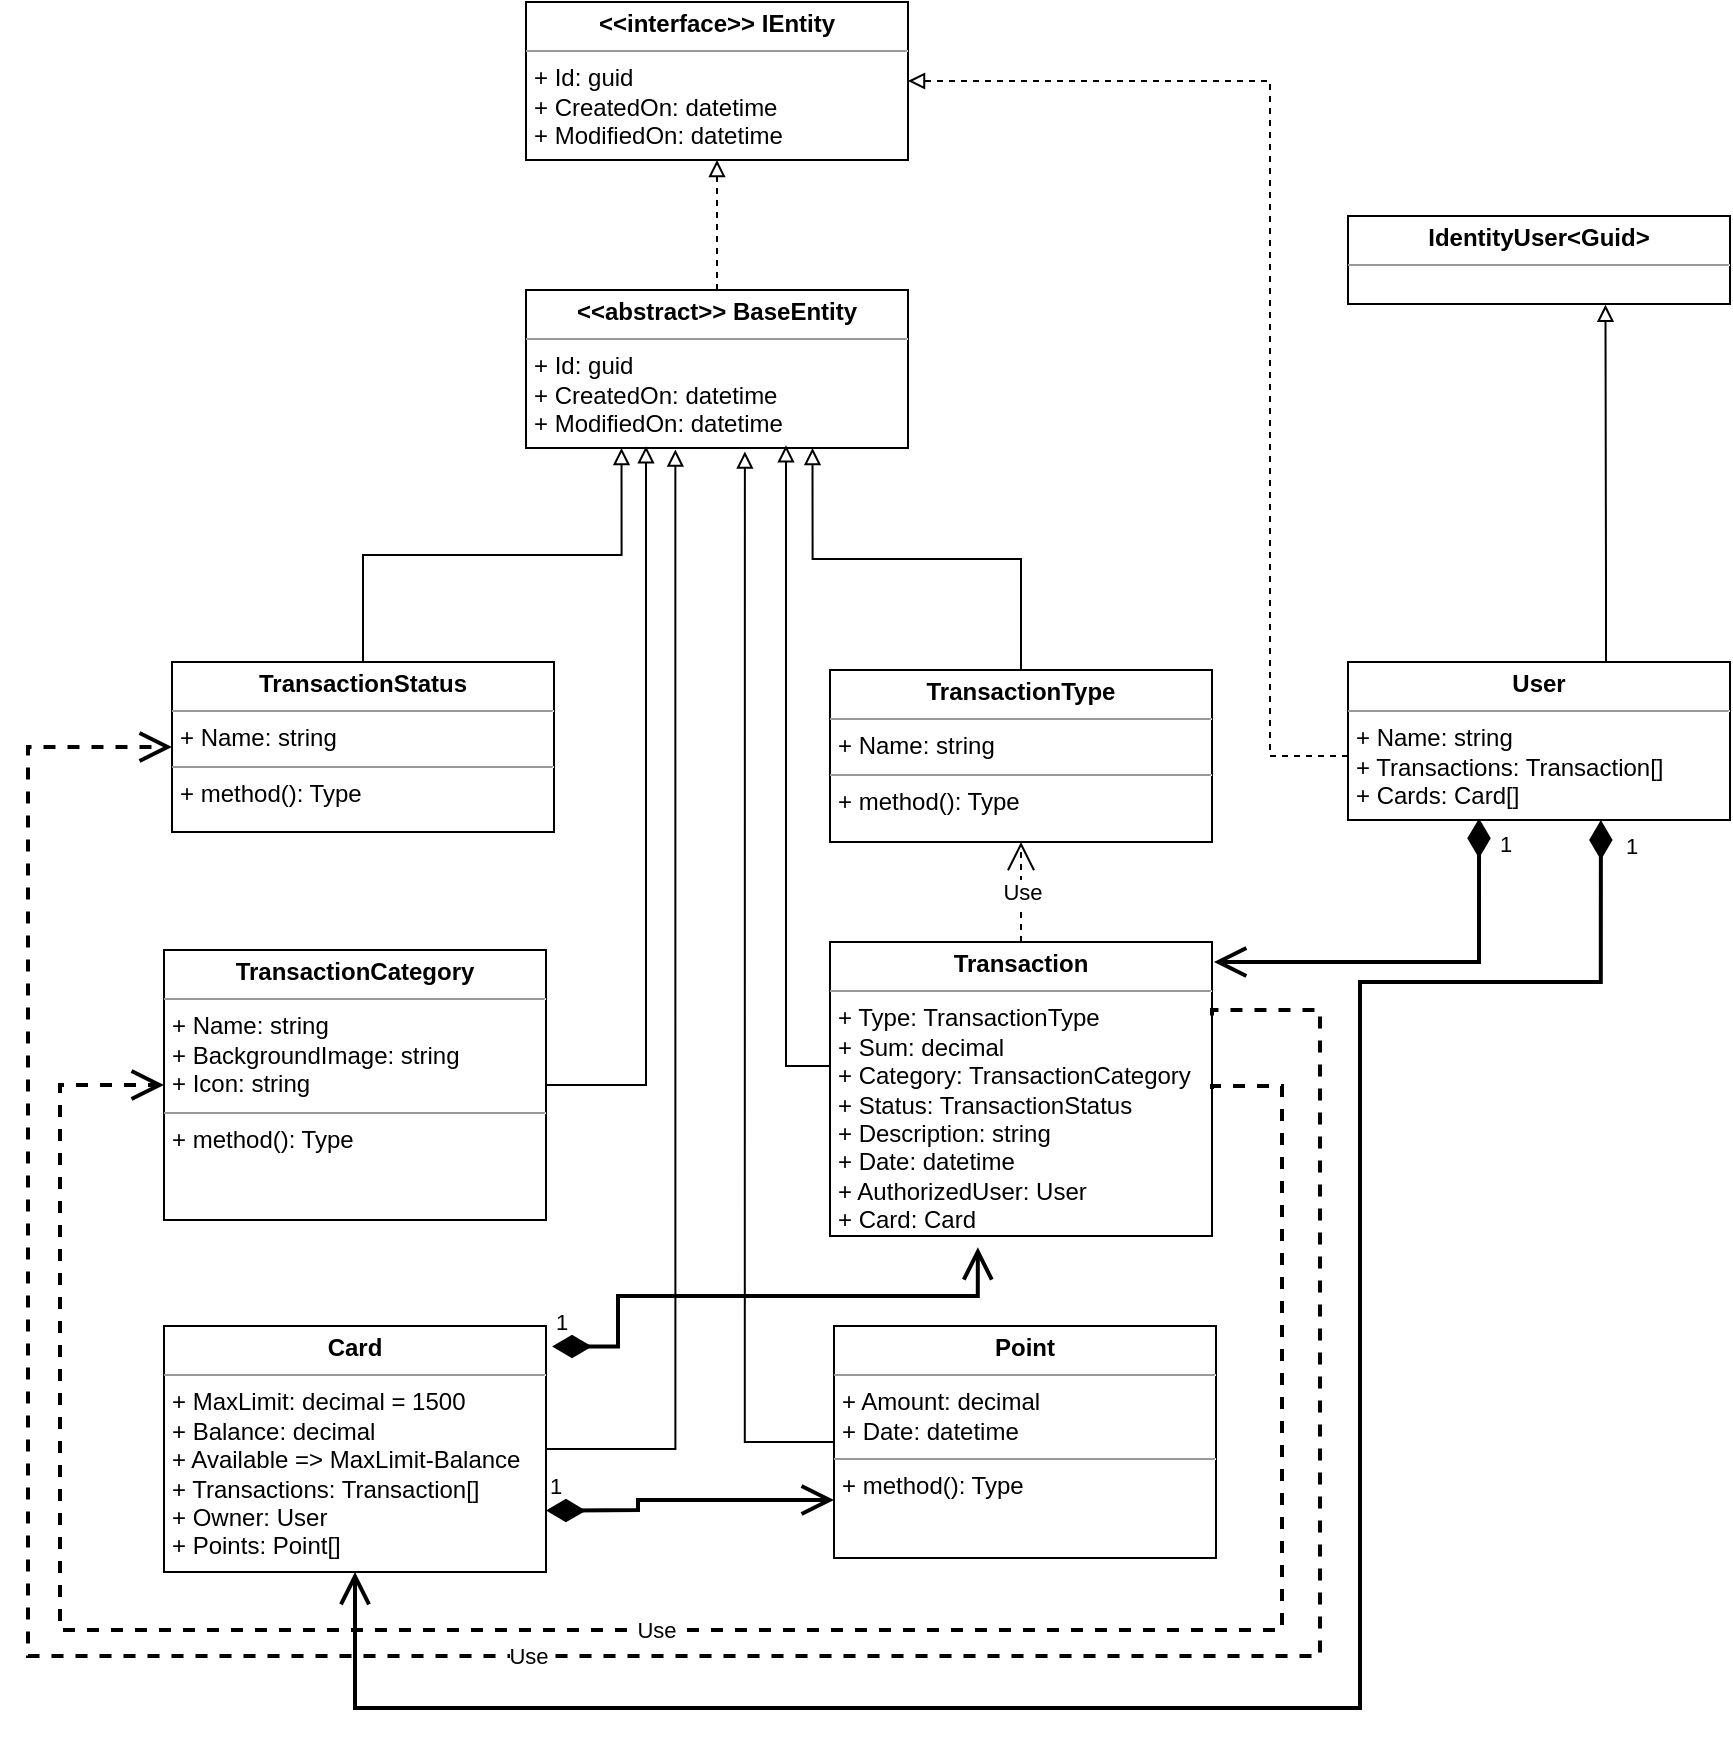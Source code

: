 <mxfile version="22.1.11" type="device">
  <diagram name="Page-1" id="I7hi7xmiuWS7Q23obebq">
    <mxGraphModel dx="2280" dy="1277" grid="0" gridSize="10" guides="1" tooltips="1" connect="1" arrows="1" fold="1" page="0" pageScale="1" pageWidth="850" pageHeight="1100" math="0" shadow="0">
      <root>
        <mxCell id="0" />
        <mxCell id="1" parent="0" />
        <mxCell id="vbRaq3kTPi2Ip9WFAjKs-2" value="&lt;p style=&quot;margin:0px;margin-top:4px;text-align:center;&quot;&gt;&lt;b&gt;Card&lt;/b&gt;&lt;/p&gt;&lt;hr size=&quot;1&quot;&gt;&lt;p style=&quot;margin:0px;margin-left:4px;&quot;&gt;+ MaxLimit: decimal = 1500&lt;/p&gt;&lt;p style=&quot;margin:0px;margin-left:4px;&quot;&gt;+ Balance: decimal&lt;/p&gt;&lt;p style=&quot;margin:0px;margin-left:4px;&quot;&gt;+ Available =&amp;gt; MaxLimit-Balance&lt;/p&gt;&lt;p style=&quot;margin:0px;margin-left:4px;&quot;&gt;+ Transactions: Transaction[]&lt;/p&gt;&lt;p style=&quot;margin:0px;margin-left:4px;&quot;&gt;+ Owner: User&lt;/p&gt;&lt;p style=&quot;margin:0px;margin-left:4px;&quot;&gt;+ Points: Point[]&lt;/p&gt;&lt;hr size=&quot;1&quot;&gt;&lt;p style=&quot;margin:0px;margin-left:4px;&quot;&gt;+ method(): Type&lt;/p&gt;" style="verticalAlign=top;align=left;overflow=fill;fontSize=12;fontFamily=Helvetica;html=1;whiteSpace=wrap;" parent="1" vertex="1">
          <mxGeometry x="-494" y="588" width="191" height="123" as="geometry" />
        </mxCell>
        <mxCell id="vbRaq3kTPi2Ip9WFAjKs-3" value="&lt;p style=&quot;margin:0px;margin-top:4px;text-align:center;&quot;&gt;&lt;b&gt;Point&lt;/b&gt;&lt;/p&gt;&lt;hr size=&quot;1&quot;&gt;&lt;p style=&quot;margin:0px;margin-left:4px;&quot;&gt;+ Amount: decimal&lt;br&gt;&lt;/p&gt;&lt;p style=&quot;margin:0px;margin-left:4px;&quot;&gt;+ Date: datetime&lt;/p&gt;&lt;hr size=&quot;1&quot;&gt;&lt;p style=&quot;margin:0px;margin-left:4px;&quot;&gt;+ method(): Type&lt;/p&gt;" style="verticalAlign=top;align=left;overflow=fill;fontSize=12;fontFamily=Helvetica;html=1;whiteSpace=wrap;" parent="1" vertex="1">
          <mxGeometry x="-159" y="588" width="191" height="116" as="geometry" />
        </mxCell>
        <mxCell id="vbRaq3kTPi2Ip9WFAjKs-4" value="&lt;p style=&quot;margin:0px;margin-top:4px;text-align:center;&quot;&gt;&lt;b&gt;Transaction&lt;/b&gt;&lt;/p&gt;&lt;hr size=&quot;1&quot;&gt;&lt;p style=&quot;margin:0px;margin-left:4px;&quot;&gt;+ Type: TransactionType&lt;br&gt;&lt;/p&gt;&lt;p style=&quot;margin:0px;margin-left:4px;&quot;&gt;+ Sum: decimal&lt;/p&gt;&lt;p style=&quot;margin:0px;margin-left:4px;&quot;&gt;+ Category: TransactionCategory&lt;/p&gt;&lt;p style=&quot;margin:0px;margin-left:4px;&quot;&gt;+ Status: TransactionStatus&lt;/p&gt;&lt;p style=&quot;margin:0px;margin-left:4px;&quot;&gt;+ Description: string&lt;/p&gt;&lt;p style=&quot;margin:0px;margin-left:4px;&quot;&gt;+ Date: datetime&lt;/p&gt;&lt;p style=&quot;margin:0px;margin-left:4px;&quot;&gt;+ AuthorizedUser: User&lt;/p&gt;&lt;p style=&quot;margin:0px;margin-left:4px;&quot;&gt;+ Card: Card&lt;/p&gt;&lt;hr size=&quot;1&quot;&gt;&lt;p style=&quot;margin:0px;margin-left:4px;&quot;&gt;+ method(): Type&lt;/p&gt;" style="verticalAlign=top;align=left;overflow=fill;fontSize=12;fontFamily=Helvetica;html=1;whiteSpace=wrap;" parent="1" vertex="1">
          <mxGeometry x="-161" y="396" width="191" height="147" as="geometry" />
        </mxCell>
        <mxCell id="3CAdNmjqK5oyiNQosnCL-7" style="edgeStyle=orthogonalEdgeStyle;rounded=0;orthogonalLoop=1;jettySize=auto;html=1;entryX=0.75;entryY=1;entryDx=0;entryDy=0;endArrow=block;endFill=0;" edge="1" parent="1" source="vbRaq3kTPi2Ip9WFAjKs-5" target="3CAdNmjqK5oyiNQosnCL-5">
          <mxGeometry relative="1" as="geometry" />
        </mxCell>
        <mxCell id="vbRaq3kTPi2Ip9WFAjKs-5" value="&lt;p style=&quot;margin:0px;margin-top:4px;text-align:center;&quot;&gt;&lt;b&gt;TransactionType&lt;/b&gt;&lt;/p&gt;&lt;hr size=&quot;1&quot;&gt;&lt;p style=&quot;margin:0px;margin-left:4px;&quot;&gt;+ Name: string&lt;br&gt;&lt;/p&gt;&lt;hr size=&quot;1&quot;&gt;&lt;p style=&quot;margin:0px;margin-left:4px;&quot;&gt;+ method(): Type&lt;/p&gt;" style="verticalAlign=top;align=left;overflow=fill;fontSize=12;fontFamily=Helvetica;html=1;whiteSpace=wrap;" parent="1" vertex="1">
          <mxGeometry x="-161" y="260" width="191" height="86" as="geometry" />
        </mxCell>
        <mxCell id="3CAdNmjqK5oyiNQosnCL-8" style="edgeStyle=orthogonalEdgeStyle;rounded=0;orthogonalLoop=1;jettySize=auto;html=1;entryX=0.25;entryY=1;entryDx=0;entryDy=0;endArrow=block;endFill=0;" edge="1" parent="1" source="vbRaq3kTPi2Ip9WFAjKs-8" target="3CAdNmjqK5oyiNQosnCL-5">
          <mxGeometry relative="1" as="geometry" />
        </mxCell>
        <mxCell id="vbRaq3kTPi2Ip9WFAjKs-8" value="&lt;p style=&quot;margin:0px;margin-top:4px;text-align:center;&quot;&gt;&lt;b&gt;TransactionStatus&lt;/b&gt;&lt;/p&gt;&lt;hr size=&quot;1&quot;&gt;&lt;p style=&quot;margin:0px;margin-left:4px;&quot;&gt;+ Name: string&lt;br&gt;&lt;/p&gt;&lt;hr size=&quot;1&quot;&gt;&lt;p style=&quot;margin:0px;margin-left:4px;&quot;&gt;+ method(): Type&lt;/p&gt;" style="verticalAlign=top;align=left;overflow=fill;fontSize=12;fontFamily=Helvetica;html=1;whiteSpace=wrap;" parent="1" vertex="1">
          <mxGeometry x="-490" y="256" width="191" height="85" as="geometry" />
        </mxCell>
        <mxCell id="3CAdNmjqK5oyiNQosnCL-13" style="edgeStyle=orthogonalEdgeStyle;rounded=0;orthogonalLoop=1;jettySize=auto;html=1;entryX=1;entryY=0.5;entryDx=0;entryDy=0;endArrow=block;endFill=0;dashed=1;" edge="1" parent="1" source="vbRaq3kTPi2Ip9WFAjKs-9" target="3CAdNmjqK5oyiNQosnCL-1">
          <mxGeometry relative="1" as="geometry">
            <Array as="points">
              <mxPoint x="59" y="303" />
              <mxPoint x="59" y="-34" />
            </Array>
          </mxGeometry>
        </mxCell>
        <mxCell id="vbRaq3kTPi2Ip9WFAjKs-9" value="&lt;p style=&quot;margin:0px;margin-top:4px;text-align:center;&quot;&gt;&lt;b&gt;User&lt;/b&gt;&lt;/p&gt;&lt;hr size=&quot;1&quot;&gt;&lt;p style=&quot;margin:0px;margin-left:4px;&quot;&gt;+ Name: string&lt;br&gt;&lt;/p&gt;&lt;p style=&quot;margin:0px;margin-left:4px;&quot;&gt;+ Transactions: Transaction[]&lt;/p&gt;&lt;p style=&quot;margin:0px;margin-left:4px;&quot;&gt;+ Cards: Card[]&lt;/p&gt;&lt;hr size=&quot;1&quot;&gt;&lt;p style=&quot;margin:0px;margin-left:4px;&quot;&gt;+ method(): Type&lt;/p&gt;" style="verticalAlign=top;align=left;overflow=fill;fontSize=12;fontFamily=Helvetica;html=1;whiteSpace=wrap;" parent="1" vertex="1">
          <mxGeometry x="98" y="256" width="191" height="79" as="geometry" />
        </mxCell>
        <mxCell id="vbRaq3kTPi2Ip9WFAjKs-10" value="&lt;p style=&quot;margin:0px;margin-top:4px;text-align:center;&quot;&gt;&lt;b&gt;TransactionCategory&lt;/b&gt;&lt;/p&gt;&lt;hr size=&quot;1&quot;&gt;&lt;p style=&quot;margin:0px;margin-left:4px;&quot;&gt;+ Name: string&lt;br&gt;&lt;/p&gt;&lt;p style=&quot;margin:0px;margin-left:4px;&quot;&gt;+ BackgroundImage: string&lt;/p&gt;&lt;p style=&quot;margin:0px;margin-left:4px;&quot;&gt;+ Icon: string&lt;br&gt;&lt;/p&gt;&lt;hr size=&quot;1&quot;&gt;&lt;p style=&quot;margin:0px;margin-left:4px;&quot;&gt;+ method(): Type&lt;/p&gt;" style="verticalAlign=top;align=left;overflow=fill;fontSize=12;fontFamily=Helvetica;html=1;whiteSpace=wrap;" parent="1" vertex="1">
          <mxGeometry x="-494" y="400" width="191" height="135" as="geometry" />
        </mxCell>
        <mxCell id="3CAdNmjqK5oyiNQosnCL-1" value="&lt;p style=&quot;margin:0px;margin-top:4px;text-align:center;&quot;&gt;&lt;b&gt;&amp;lt;&amp;lt;interface&amp;gt;&amp;gt; IEntity&lt;/b&gt;&lt;/p&gt;&lt;hr size=&quot;1&quot;&gt;&lt;p style=&quot;margin:0px;margin-left:4px;&quot;&gt;+ Id: guid&lt;/p&gt;&lt;p style=&quot;margin:0px;margin-left:4px;&quot;&gt;+ CreatedOn: datetime&lt;br&gt;&lt;/p&gt;&lt;p style=&quot;margin:0px;margin-left:4px;&quot;&gt;+ ModifiedOn: datetime&lt;/p&gt;" style="verticalAlign=top;align=left;overflow=fill;fontSize=12;fontFamily=Helvetica;html=1;whiteSpace=wrap;" vertex="1" parent="1">
          <mxGeometry x="-313" y="-74" width="191" height="79" as="geometry" />
        </mxCell>
        <mxCell id="3CAdNmjqK5oyiNQosnCL-3" value="&lt;p style=&quot;margin:0px;margin-top:4px;text-align:center;&quot;&gt;&lt;b&gt;IdentityUser&amp;lt;Guid&amp;gt;&lt;/b&gt;&lt;/p&gt;&lt;hr size=&quot;1&quot;&gt;&lt;p style=&quot;margin:0px;margin-left:4px;&quot;&gt;&lt;br&gt;&lt;/p&gt;" style="verticalAlign=top;align=left;overflow=fill;fontSize=12;fontFamily=Helvetica;html=1;whiteSpace=wrap;" vertex="1" parent="1">
          <mxGeometry x="98" y="33" width="191" height="44" as="geometry" />
        </mxCell>
        <mxCell id="3CAdNmjqK5oyiNQosnCL-4" style="edgeStyle=orthogonalEdgeStyle;rounded=0;orthogonalLoop=1;jettySize=auto;html=1;entryX=0.674;entryY=1.008;entryDx=0;entryDy=0;entryPerimeter=0;endArrow=block;endFill=0;" edge="1" parent="1" source="vbRaq3kTPi2Ip9WFAjKs-9" target="3CAdNmjqK5oyiNQosnCL-3">
          <mxGeometry relative="1" as="geometry">
            <Array as="points">
              <mxPoint x="227" y="217" />
              <mxPoint x="227" y="217" />
            </Array>
          </mxGeometry>
        </mxCell>
        <mxCell id="3CAdNmjqK5oyiNQosnCL-6" style="edgeStyle=orthogonalEdgeStyle;rounded=0;orthogonalLoop=1;jettySize=auto;html=1;entryX=0.5;entryY=1;entryDx=0;entryDy=0;endArrow=block;endFill=0;dashed=1;" edge="1" parent="1" source="3CAdNmjqK5oyiNQosnCL-5" target="3CAdNmjqK5oyiNQosnCL-1">
          <mxGeometry relative="1" as="geometry" />
        </mxCell>
        <mxCell id="3CAdNmjqK5oyiNQosnCL-5" value="&lt;p style=&quot;margin:0px;margin-top:4px;text-align:center;&quot;&gt;&lt;b&gt;&amp;lt;&amp;lt;abstract&amp;gt;&amp;gt; BaseEntity&lt;/b&gt;&lt;/p&gt;&lt;hr size=&quot;1&quot;&gt;&lt;p style=&quot;margin:0px;margin-left:4px;&quot;&gt;+ Id: guid&lt;/p&gt;&lt;p style=&quot;margin:0px;margin-left:4px;&quot;&gt;+ CreatedOn: datetime&lt;br&gt;&lt;/p&gt;&lt;p style=&quot;margin:0px;margin-left:4px;&quot;&gt;+ ModifiedOn: datetime&lt;/p&gt;" style="verticalAlign=top;align=left;overflow=fill;fontSize=12;fontFamily=Helvetica;html=1;whiteSpace=wrap;" vertex="1" parent="1">
          <mxGeometry x="-313" y="70" width="191" height="79" as="geometry" />
        </mxCell>
        <mxCell id="3CAdNmjqK5oyiNQosnCL-9" style="edgeStyle=orthogonalEdgeStyle;rounded=0;orthogonalLoop=1;jettySize=auto;html=1;entryX=0.682;entryY=0.982;entryDx=0;entryDy=0;entryPerimeter=0;endArrow=block;endFill=0;" edge="1" parent="1" source="vbRaq3kTPi2Ip9WFAjKs-4" target="3CAdNmjqK5oyiNQosnCL-5">
          <mxGeometry relative="1" as="geometry">
            <Array as="points">
              <mxPoint x="-183" y="458" />
              <mxPoint x="-183" y="148" />
            </Array>
          </mxGeometry>
        </mxCell>
        <mxCell id="3CAdNmjqK5oyiNQosnCL-10" style="edgeStyle=orthogonalEdgeStyle;rounded=0;orthogonalLoop=1;jettySize=auto;html=1;entryX=0.316;entryY=0.988;entryDx=0;entryDy=0;entryPerimeter=0;endArrow=block;endFill=0;" edge="1" parent="1" source="vbRaq3kTPi2Ip9WFAjKs-10" target="3CAdNmjqK5oyiNQosnCL-5">
          <mxGeometry relative="1" as="geometry">
            <Array as="points">
              <mxPoint x="-253" y="468" />
              <mxPoint x="-253" y="148" />
            </Array>
          </mxGeometry>
        </mxCell>
        <mxCell id="3CAdNmjqK5oyiNQosnCL-11" style="edgeStyle=orthogonalEdgeStyle;rounded=0;orthogonalLoop=1;jettySize=auto;html=1;entryX=0.391;entryY=1.01;entryDx=0;entryDy=0;entryPerimeter=0;endArrow=block;endFill=0;" edge="1" parent="1" source="vbRaq3kTPi2Ip9WFAjKs-2" target="3CAdNmjqK5oyiNQosnCL-5">
          <mxGeometry relative="1" as="geometry">
            <Array as="points">
              <mxPoint x="-238" y="650" />
            </Array>
          </mxGeometry>
        </mxCell>
        <mxCell id="3CAdNmjqK5oyiNQosnCL-12" style="edgeStyle=orthogonalEdgeStyle;rounded=0;orthogonalLoop=1;jettySize=auto;html=1;entryX=0.573;entryY=1.022;entryDx=0;entryDy=0;entryPerimeter=0;endArrow=block;endFill=0;" edge="1" parent="1" source="vbRaq3kTPi2Ip9WFAjKs-3" target="3CAdNmjqK5oyiNQosnCL-5">
          <mxGeometry relative="1" as="geometry">
            <Array as="points">
              <mxPoint x="-204" y="646" />
            </Array>
          </mxGeometry>
        </mxCell>
        <mxCell id="3CAdNmjqK5oyiNQosnCL-14" value="Use" style="endArrow=open;endSize=12;dashed=1;html=1;rounded=0;entryX=0.5;entryY=1;entryDx=0;entryDy=0;exitX=0.5;exitY=0;exitDx=0;exitDy=0;edgeStyle=orthogonalEdgeStyle;" edge="1" parent="1" source="vbRaq3kTPi2Ip9WFAjKs-4" target="vbRaq3kTPi2Ip9WFAjKs-5">
          <mxGeometry width="160" relative="1" as="geometry">
            <mxPoint x="-305" y="444" as="sourcePoint" />
            <mxPoint x="-145" y="444" as="targetPoint" />
          </mxGeometry>
        </mxCell>
        <mxCell id="3CAdNmjqK5oyiNQosnCL-17" value="Use" style="endArrow=open;endSize=12;dashed=1;html=1;rounded=0;entryX=0;entryY=0.5;entryDx=0;entryDy=0;exitX=1;exitY=0.5;exitDx=0;exitDy=0;edgeStyle=orthogonalEdgeStyle;strokeWidth=2;" edge="1" parent="1" source="vbRaq3kTPi2Ip9WFAjKs-4" target="vbRaq3kTPi2Ip9WFAjKs-10">
          <mxGeometry width="160" relative="1" as="geometry">
            <mxPoint x="-305" y="470" as="sourcePoint" />
            <mxPoint x="-145" y="470" as="targetPoint" />
            <Array as="points">
              <mxPoint x="30" y="468" />
              <mxPoint x="65" y="468" />
              <mxPoint x="65" y="740" />
              <mxPoint x="-546" y="740" />
              <mxPoint x="-546" y="468" />
            </Array>
          </mxGeometry>
        </mxCell>
        <mxCell id="3CAdNmjqK5oyiNQosnCL-19" value="Use" style="endArrow=open;endSize=12;dashed=1;html=1;rounded=0;entryX=0;entryY=0.5;entryDx=0;entryDy=0;exitX=1;exitY=0.25;exitDx=0;exitDy=0;edgeStyle=orthogonalEdgeStyle;elbow=vertical;strokeWidth=2;" edge="1" parent="1" source="vbRaq3kTPi2Ip9WFAjKs-4" target="vbRaq3kTPi2Ip9WFAjKs-8">
          <mxGeometry width="160" relative="1" as="geometry">
            <mxPoint x="-305" y="470" as="sourcePoint" />
            <mxPoint x="-145" y="470" as="targetPoint" />
            <Array as="points">
              <mxPoint x="84" y="430" />
              <mxPoint x="84" y="753" />
              <mxPoint x="-562" y="753" />
              <mxPoint x="-562" y="299" />
            </Array>
          </mxGeometry>
        </mxCell>
        <mxCell id="3CAdNmjqK5oyiNQosnCL-20" value="1" style="endArrow=open;html=1;endSize=12;startArrow=diamondThin;startSize=14;startFill=1;edgeStyle=orthogonalEdgeStyle;align=left;verticalAlign=bottom;rounded=0;exitX=1.016;exitY=0.083;exitDx=0;exitDy=0;exitPerimeter=0;entryX=0.387;entryY=1.038;entryDx=0;entryDy=0;entryPerimeter=0;strokeWidth=2;" edge="1" parent="1" source="vbRaq3kTPi2Ip9WFAjKs-2" target="vbRaq3kTPi2Ip9WFAjKs-4">
          <mxGeometry x="-1" y="3" relative="1" as="geometry">
            <mxPoint x="-305" y="470" as="sourcePoint" />
            <mxPoint x="-145" y="470" as="targetPoint" />
            <Array as="points">
              <mxPoint x="-267" y="598" />
              <mxPoint x="-267" y="573" />
              <mxPoint x="-87" y="573" />
            </Array>
          </mxGeometry>
        </mxCell>
        <mxCell id="3CAdNmjqK5oyiNQosnCL-21" value="1" style="endArrow=open;html=1;endSize=12;startArrow=diamondThin;startSize=14;startFill=1;edgeStyle=orthogonalEdgeStyle;align=left;verticalAlign=bottom;rounded=0;exitX=1;exitY=0.75;exitDx=0;exitDy=0;entryX=0;entryY=0.75;entryDx=0;entryDy=0;strokeWidth=2;" edge="1" parent="1" source="vbRaq3kTPi2Ip9WFAjKs-2" target="vbRaq3kTPi2Ip9WFAjKs-3">
          <mxGeometry x="-1" y="3" relative="1" as="geometry">
            <mxPoint x="-290" y="608" as="sourcePoint" />
            <mxPoint x="-77" y="559" as="targetPoint" />
            <Array as="points">
              <mxPoint x="-289" y="680" />
              <mxPoint x="-257" y="680" />
              <mxPoint x="-257" y="675" />
            </Array>
          </mxGeometry>
        </mxCell>
        <mxCell id="3CAdNmjqK5oyiNQosnCL-23" value="1" style="endArrow=open;html=1;endSize=12;startArrow=diamondThin;startSize=14;startFill=1;edgeStyle=orthogonalEdgeStyle;align=left;verticalAlign=bottom;rounded=0;exitX=0.343;exitY=0.99;exitDx=0;exitDy=0;exitPerimeter=0;entryX=1.005;entryY=0.068;entryDx=0;entryDy=0;entryPerimeter=0;strokeWidth=2;" edge="1" parent="1" source="vbRaq3kTPi2Ip9WFAjKs-9" target="vbRaq3kTPi2Ip9WFAjKs-4">
          <mxGeometry x="-0.787" y="8" relative="1" as="geometry">
            <mxPoint x="-290" y="608" as="sourcePoint" />
            <mxPoint x="-77" y="559" as="targetPoint" />
            <Array as="points">
              <mxPoint x="164" y="406" />
            </Array>
            <mxPoint as="offset" />
          </mxGeometry>
        </mxCell>
        <mxCell id="3CAdNmjqK5oyiNQosnCL-24" value="1" style="endArrow=open;html=1;endSize=12;startArrow=diamondThin;startSize=14;startFill=1;edgeStyle=orthogonalEdgeStyle;align=left;verticalAlign=bottom;rounded=0;exitX=0.662;exitY=1;exitDx=0;exitDy=0;exitPerimeter=0;entryX=0.5;entryY=1;entryDx=0;entryDy=0;strokeWidth=2;" edge="1" parent="1" source="vbRaq3kTPi2Ip9WFAjKs-9" target="vbRaq3kTPi2Ip9WFAjKs-2">
          <mxGeometry x="-0.962" y="11" relative="1" as="geometry">
            <mxPoint x="174" y="344" as="sourcePoint" />
            <mxPoint x="41" y="416" as="targetPoint" />
            <Array as="points">
              <mxPoint x="224" y="416" />
              <mxPoint x="104" y="416" />
              <mxPoint x="104" y="779" />
              <mxPoint x="-398" y="779" />
            </Array>
            <mxPoint as="offset" />
          </mxGeometry>
        </mxCell>
      </root>
    </mxGraphModel>
  </diagram>
</mxfile>
